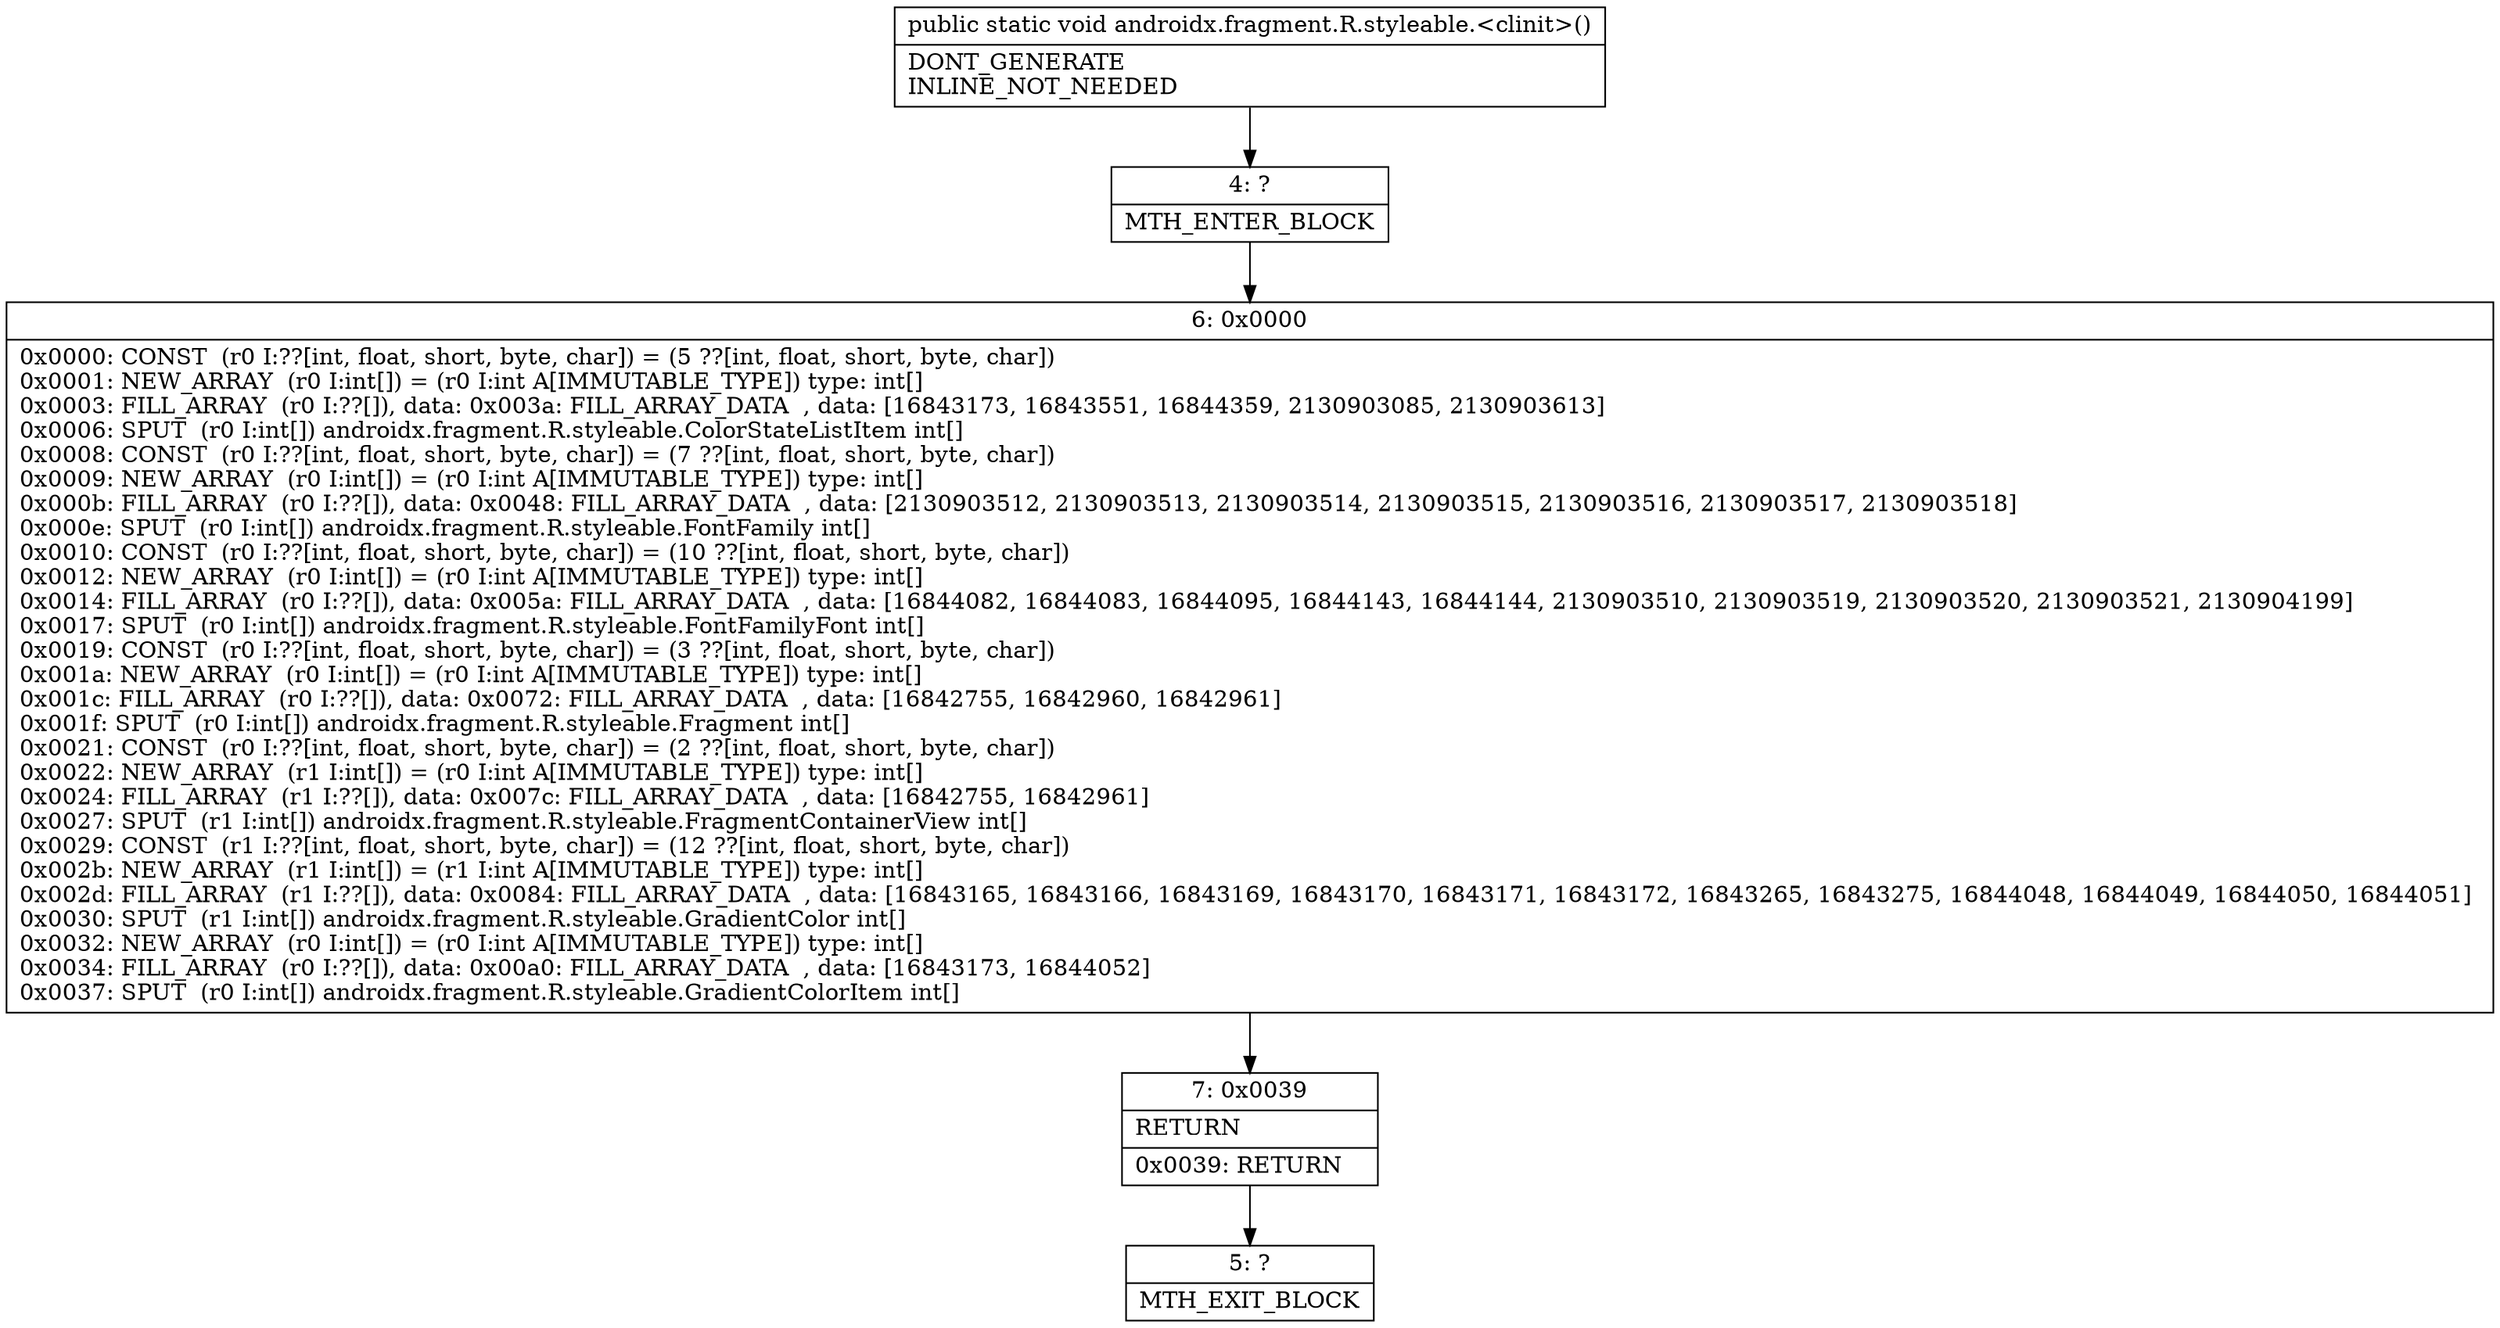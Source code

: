 digraph "CFG forandroidx.fragment.R.styleable.\<clinit\>()V" {
Node_4 [shape=record,label="{4\:\ ?|MTH_ENTER_BLOCK\l}"];
Node_6 [shape=record,label="{6\:\ 0x0000|0x0000: CONST  (r0 I:??[int, float, short, byte, char]) = (5 ??[int, float, short, byte, char]) \l0x0001: NEW_ARRAY  (r0 I:int[]) = (r0 I:int A[IMMUTABLE_TYPE]) type: int[] \l0x0003: FILL_ARRAY  (r0 I:??[]), data: 0x003a: FILL_ARRAY_DATA  , data: [16843173, 16843551, 16844359, 2130903085, 2130903613] \l0x0006: SPUT  (r0 I:int[]) androidx.fragment.R.styleable.ColorStateListItem int[] \l0x0008: CONST  (r0 I:??[int, float, short, byte, char]) = (7 ??[int, float, short, byte, char]) \l0x0009: NEW_ARRAY  (r0 I:int[]) = (r0 I:int A[IMMUTABLE_TYPE]) type: int[] \l0x000b: FILL_ARRAY  (r0 I:??[]), data: 0x0048: FILL_ARRAY_DATA  , data: [2130903512, 2130903513, 2130903514, 2130903515, 2130903516, 2130903517, 2130903518] \l0x000e: SPUT  (r0 I:int[]) androidx.fragment.R.styleable.FontFamily int[] \l0x0010: CONST  (r0 I:??[int, float, short, byte, char]) = (10 ??[int, float, short, byte, char]) \l0x0012: NEW_ARRAY  (r0 I:int[]) = (r0 I:int A[IMMUTABLE_TYPE]) type: int[] \l0x0014: FILL_ARRAY  (r0 I:??[]), data: 0x005a: FILL_ARRAY_DATA  , data: [16844082, 16844083, 16844095, 16844143, 16844144, 2130903510, 2130903519, 2130903520, 2130903521, 2130904199] \l0x0017: SPUT  (r0 I:int[]) androidx.fragment.R.styleable.FontFamilyFont int[] \l0x0019: CONST  (r0 I:??[int, float, short, byte, char]) = (3 ??[int, float, short, byte, char]) \l0x001a: NEW_ARRAY  (r0 I:int[]) = (r0 I:int A[IMMUTABLE_TYPE]) type: int[] \l0x001c: FILL_ARRAY  (r0 I:??[]), data: 0x0072: FILL_ARRAY_DATA  , data: [16842755, 16842960, 16842961] \l0x001f: SPUT  (r0 I:int[]) androidx.fragment.R.styleable.Fragment int[] \l0x0021: CONST  (r0 I:??[int, float, short, byte, char]) = (2 ??[int, float, short, byte, char]) \l0x0022: NEW_ARRAY  (r1 I:int[]) = (r0 I:int A[IMMUTABLE_TYPE]) type: int[] \l0x0024: FILL_ARRAY  (r1 I:??[]), data: 0x007c: FILL_ARRAY_DATA  , data: [16842755, 16842961] \l0x0027: SPUT  (r1 I:int[]) androidx.fragment.R.styleable.FragmentContainerView int[] \l0x0029: CONST  (r1 I:??[int, float, short, byte, char]) = (12 ??[int, float, short, byte, char]) \l0x002b: NEW_ARRAY  (r1 I:int[]) = (r1 I:int A[IMMUTABLE_TYPE]) type: int[] \l0x002d: FILL_ARRAY  (r1 I:??[]), data: 0x0084: FILL_ARRAY_DATA  , data: [16843165, 16843166, 16843169, 16843170, 16843171, 16843172, 16843265, 16843275, 16844048, 16844049, 16844050, 16844051] \l0x0030: SPUT  (r1 I:int[]) androidx.fragment.R.styleable.GradientColor int[] \l0x0032: NEW_ARRAY  (r0 I:int[]) = (r0 I:int A[IMMUTABLE_TYPE]) type: int[] \l0x0034: FILL_ARRAY  (r0 I:??[]), data: 0x00a0: FILL_ARRAY_DATA  , data: [16843173, 16844052] \l0x0037: SPUT  (r0 I:int[]) androidx.fragment.R.styleable.GradientColorItem int[] \l}"];
Node_7 [shape=record,label="{7\:\ 0x0039|RETURN\l|0x0039: RETURN   \l}"];
Node_5 [shape=record,label="{5\:\ ?|MTH_EXIT_BLOCK\l}"];
MethodNode[shape=record,label="{public static void androidx.fragment.R.styleable.\<clinit\>()  | DONT_GENERATE\lINLINE_NOT_NEEDED\l}"];
MethodNode -> Node_4;Node_4 -> Node_6;
Node_6 -> Node_7;
Node_7 -> Node_5;
}

